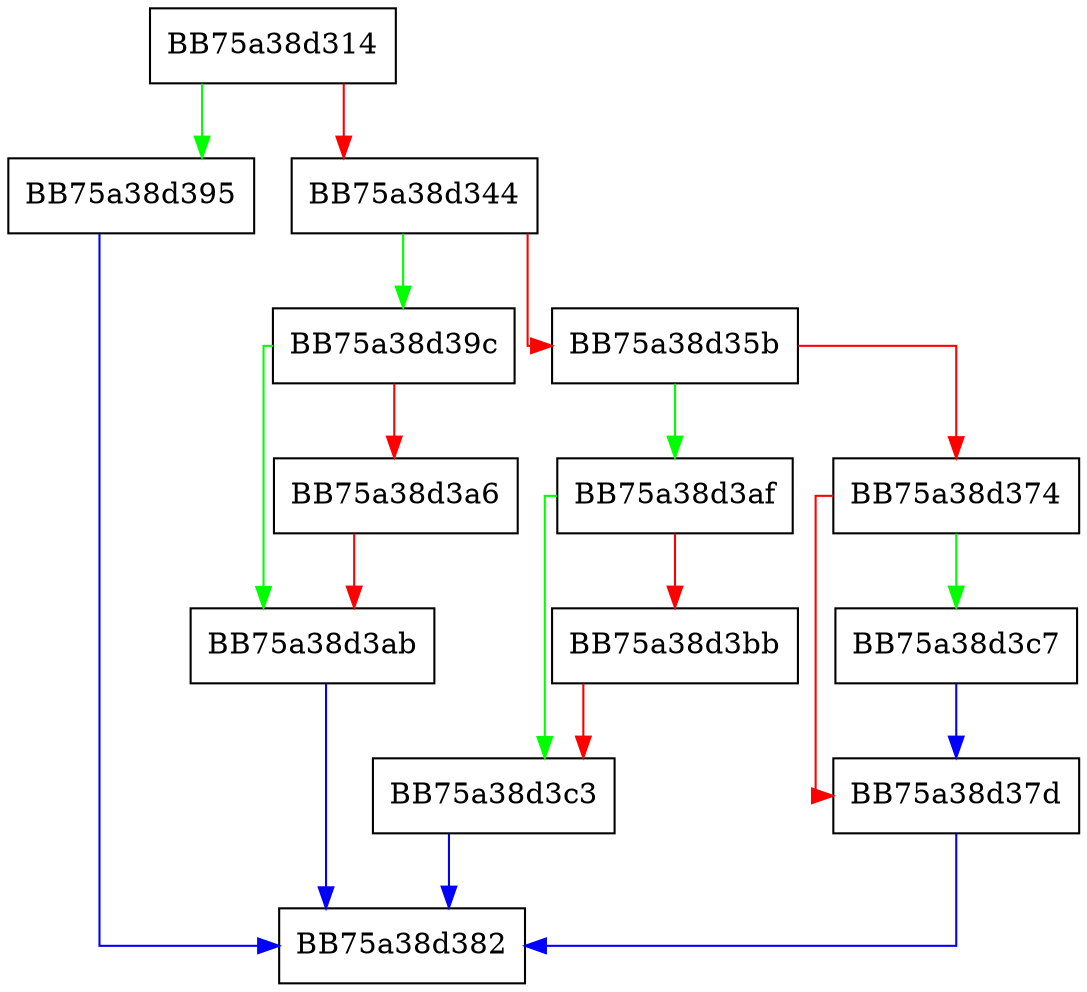 digraph HrGetWindowsPath {
  node [shape="box"];
  graph [splines=ortho];
  BB75a38d314 -> BB75a38d395 [color="green"];
  BB75a38d314 -> BB75a38d344 [color="red"];
  BB75a38d344 -> BB75a38d39c [color="green"];
  BB75a38d344 -> BB75a38d35b [color="red"];
  BB75a38d35b -> BB75a38d3af [color="green"];
  BB75a38d35b -> BB75a38d374 [color="red"];
  BB75a38d374 -> BB75a38d3c7 [color="green"];
  BB75a38d374 -> BB75a38d37d [color="red"];
  BB75a38d37d -> BB75a38d382 [color="blue"];
  BB75a38d395 -> BB75a38d382 [color="blue"];
  BB75a38d39c -> BB75a38d3ab [color="green"];
  BB75a38d39c -> BB75a38d3a6 [color="red"];
  BB75a38d3a6 -> BB75a38d3ab [color="red"];
  BB75a38d3ab -> BB75a38d382 [color="blue"];
  BB75a38d3af -> BB75a38d3c3 [color="green"];
  BB75a38d3af -> BB75a38d3bb [color="red"];
  BB75a38d3bb -> BB75a38d3c3 [color="red"];
  BB75a38d3c3 -> BB75a38d382 [color="blue"];
  BB75a38d3c7 -> BB75a38d37d [color="blue"];
}